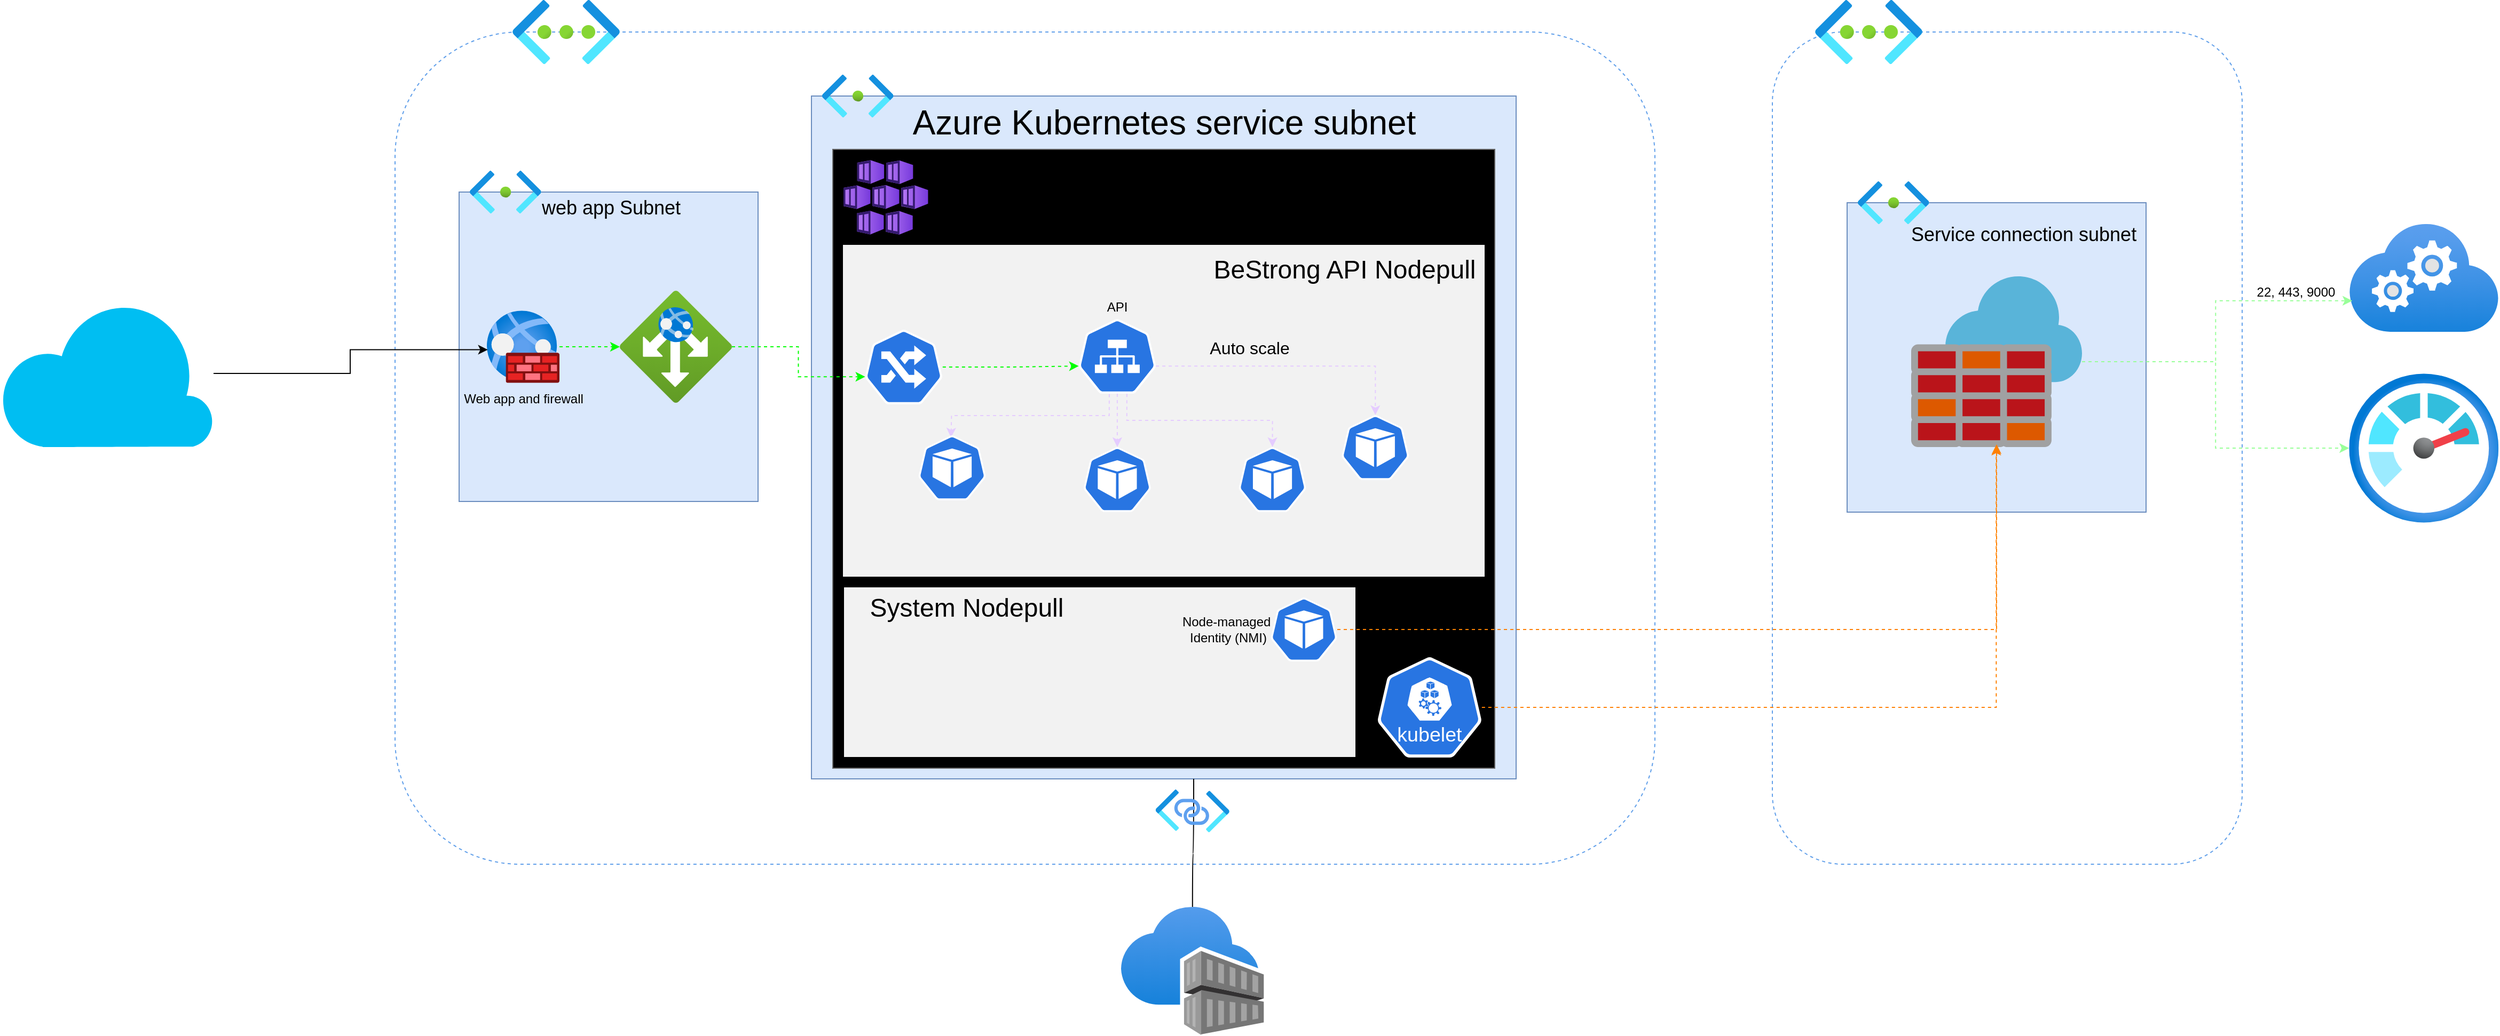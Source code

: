 <mxfile version="24.2.0" type="github">
  <diagram name="Page-1" id="8otom-SP08k95fFq9ZEd">
    <mxGraphModel dx="193700" dy="1023" grid="1" gridSize="10" guides="1" tooltips="1" connect="1" arrows="1" fold="1" page="1" pageScale="1" pageWidth="192000" pageHeight="108000" math="0" shadow="0">
      <root>
        <mxCell id="0" />
        <mxCell id="1" parent="0" />
        <mxCell id="AnmqnCVV4k-eHqJuKPqF-2" value="&amp;nbsp;" style="rounded=1;whiteSpace=wrap;html=1;dashed=1;strokeColor=#62a0ea;glass=0;shadow=0;gradientColor=none;perimeterSpacing=2;movable=0;resizable=0;rotatable=0;deletable=0;editable=0;locked=1;connectable=0;" vertex="1" parent="1">
          <mxGeometry x="270" y="120" width="1180" height="780" as="geometry" />
        </mxCell>
        <mxCell id="AnmqnCVV4k-eHqJuKPqF-5" value="" style="image;aspect=fixed;html=1;points=[];align=center;fontSize=12;image=img/lib/azure2/networking/Virtual_Networks.svg;" vertex="1" parent="1">
          <mxGeometry x="380" y="90" width="100.5" height="60" as="geometry" />
        </mxCell>
        <mxCell id="AnmqnCVV4k-eHqJuKPqF-7" value="" style="rounded=0;whiteSpace=wrap;html=1;strokeColor=#6c8ebf;fillColor=#dae8fc;movable=0;resizable=0;rotatable=0;deletable=0;editable=0;locked=1;connectable=0;" vertex="1" parent="1">
          <mxGeometry x="330" y="270" width="280" height="290" as="geometry" />
        </mxCell>
        <mxCell id="AnmqnCVV4k-eHqJuKPqF-8" value="" style="rounded=0;whiteSpace=wrap;html=1;strokeColor=#6c8ebf;fillColor=#dae8fc;movable=0;resizable=0;rotatable=0;deletable=0;editable=0;locked=1;connectable=0;" vertex="1" parent="1">
          <mxGeometry x="660" y="180" width="660" height="640" as="geometry" />
        </mxCell>
        <mxCell id="AnmqnCVV4k-eHqJuKPqF-9" value="" style="image;aspect=fixed;html=1;points=[];align=center;fontSize=12;image=img/lib/azure2/networking/Subnet.svg;movable=0;resizable=0;rotatable=0;deletable=0;editable=0;locked=1;connectable=0;" vertex="1" parent="1">
          <mxGeometry x="340" y="250" width="66.8" height="40" as="geometry" />
        </mxCell>
        <mxCell id="AnmqnCVV4k-eHqJuKPqF-10" value="" style="image;aspect=fixed;html=1;points=[];align=center;fontSize=12;image=img/lib/azure2/networking/Subnet.svg;movable=0;resizable=0;rotatable=0;deletable=0;editable=0;locked=1;connectable=0;" vertex="1" parent="1">
          <mxGeometry x="670" y="160" width="66.8" height="40" as="geometry" />
        </mxCell>
        <mxCell id="AnmqnCVV4k-eHqJuKPqF-11" value="&lt;font style=&quot;font-size: 18px;&quot;&gt;web app Subnet&lt;/font&gt;" style="text;html=1;align=center;verticalAlign=middle;resizable=0;points=[];autosize=1;strokeColor=none;fillColor=none;fontSize=18;movable=0;rotatable=0;deletable=0;editable=0;locked=1;connectable=0;" vertex="1" parent="1">
          <mxGeometry x="396.8" y="265" width="150" height="40" as="geometry" />
        </mxCell>
        <mxCell id="AnmqnCVV4k-eHqJuKPqF-21" style="edgeStyle=orthogonalEdgeStyle;rounded=0;orthogonalLoop=1;jettySize=auto;html=1;strokeColor=#00FF00;dashed=1;movable=0;resizable=0;rotatable=0;deletable=0;editable=0;locked=1;connectable=0;" edge="1" parent="1" source="AnmqnCVV4k-eHqJuKPqF-13" target="AnmqnCVV4k-eHqJuKPqF-20">
          <mxGeometry relative="1" as="geometry" />
        </mxCell>
        <mxCell id="AnmqnCVV4k-eHqJuKPqF-13" value="" style="image;aspect=fixed;html=1;points=[];align=center;fontSize=12;image=img/lib/azure2/networking/Web_Application_Firewall_Policies_WAF.svg;movable=1;resizable=1;rotatable=1;deletable=1;editable=1;locked=0;connectable=1;" vertex="1" parent="1">
          <mxGeometry x="356" y="381" width="68" height="68" as="geometry" />
        </mxCell>
        <mxCell id="AnmqnCVV4k-eHqJuKPqF-20" value="" style="image;aspect=fixed;html=1;points=[];align=center;fontSize=12;image=img/lib/azure2/networking/Application_Gateways.svg;movable=0;resizable=0;rotatable=0;deletable=0;editable=0;locked=1;connectable=0;" vertex="1" parent="1">
          <mxGeometry x="480.5" y="362.5" width="105" height="105" as="geometry" />
        </mxCell>
        <mxCell id="AnmqnCVV4k-eHqJuKPqF-22" value="Azure Kubernetes service subnet" style="text;html=1;align=center;verticalAlign=middle;resizable=0;points=[];autosize=1;strokeColor=none;fillColor=none;fontSize=32;movable=0;rotatable=0;deletable=0;editable=0;locked=1;connectable=0;" vertex="1" parent="1">
          <mxGeometry x="745" y="180" width="490" height="50" as="geometry" />
        </mxCell>
        <mxCell id="AnmqnCVV4k-eHqJuKPqF-25" value="" style="rounded=0;whiteSpace=wrap;html=1;fillColor=#000000;fontColor=#333333;strokeColor=#666666;movable=0;resizable=0;rotatable=0;deletable=0;editable=0;locked=1;connectable=0;" vertex="1" parent="1">
          <mxGeometry x="680" y="230" width="620" height="580" as="geometry" />
        </mxCell>
        <mxCell id="AnmqnCVV4k-eHqJuKPqF-23" value="" style="image;aspect=fixed;html=1;points=[];align=center;fontSize=12;image=img/lib/azure2/containers/Kubernetes_Services.svg;movable=0;resizable=0;rotatable=0;deletable=0;editable=0;locked=1;connectable=0;" vertex="1" parent="1">
          <mxGeometry x="690" y="240" width="79.33" height="70" as="geometry" />
        </mxCell>
        <mxCell id="AnmqnCVV4k-eHqJuKPqF-28" value="" style="image;aspect=fixed;html=1;points=[];align=center;fontSize=12;image=img/lib/azure2/containers/Container_Registries.svg;movable=0;resizable=0;rotatable=0;deletable=0;editable=0;locked=1;connectable=0;" vertex="1" parent="1">
          <mxGeometry x="950" y="940" width="133.77" height="120" as="geometry" />
        </mxCell>
        <mxCell id="AnmqnCVV4k-eHqJuKPqF-38" style="edgeStyle=orthogonalEdgeStyle;rounded=0;orthogonalLoop=1;jettySize=auto;html=1;curved=1;startArrow=none;startFill=0;endArrow=none;endFill=0;movable=0;resizable=0;rotatable=0;deletable=0;editable=0;locked=1;connectable=0;" edge="1" parent="1" source="AnmqnCVV4k-eHqJuKPqF-28">
          <mxGeometry relative="1" as="geometry">
            <mxPoint x="1018" y="820" as="targetPoint" />
            <Array as="points">
              <mxPoint x="1017" y="890" />
              <mxPoint x="1018" y="890" />
            </Array>
          </mxGeometry>
        </mxCell>
        <mxCell id="AnmqnCVV4k-eHqJuKPqF-32" value="" style="image;aspect=fixed;html=1;points=[];align=center;fontSize=12;image=img/lib/azure2/networking/Private_Link_Service.svg;movable=0;resizable=0;rotatable=0;deletable=0;editable=0;locked=1;connectable=0;" vertex="1" parent="1">
          <mxGeometry x="982.38" y="830" width="69" height="40" as="geometry" />
        </mxCell>
        <mxCell id="AnmqnCVV4k-eHqJuKPqF-41" value="" style="rounded=0;whiteSpace=wrap;html=1;fillColor=#f2f2f2;strokeColor=#F2F2F2;movable=1;resizable=1;rotatable=1;deletable=1;editable=1;locked=0;connectable=1;" vertex="1" parent="1">
          <mxGeometry x="690" y="320" width="600" height="310" as="geometry" />
        </mxCell>
        <mxCell id="AnmqnCVV4k-eHqJuKPqF-42" value="" style="aspect=fixed;sketch=0;html=1;dashed=0;whitespace=wrap;fillColor=#2875E2;strokeColor=#ffffff;points=[[0.005,0.63,0],[0.1,0.2,0],[0.9,0.2,0],[0.5,0,0],[0.995,0.63,0],[0.72,0.99,0],[0.5,1,0],[0.28,0.99,0]];shape=mxgraph.kubernetes.icon2;prIcon=ing" vertex="1" parent="1">
          <mxGeometry x="710" y="399" width="72.92" height="70" as="geometry" />
        </mxCell>
        <mxCell id="AnmqnCVV4k-eHqJuKPqF-45" style="edgeStyle=orthogonalEdgeStyle;rounded=0;orthogonalLoop=1;jettySize=auto;html=1;entryX=0.005;entryY=0.63;entryDx=0;entryDy=0;entryPerimeter=0;strokeColor=#00FF00;dashed=1;movable=0;resizable=0;rotatable=0;deletable=0;editable=0;locked=1;connectable=0;" edge="1" parent="1" source="AnmqnCVV4k-eHqJuKPqF-20" target="AnmqnCVV4k-eHqJuKPqF-42">
          <mxGeometry relative="1" as="geometry" />
        </mxCell>
        <mxCell id="AnmqnCVV4k-eHqJuKPqF-52" style="edgeStyle=orthogonalEdgeStyle;rounded=0;orthogonalLoop=1;jettySize=auto;html=1;exitX=0.623;exitY=1.001;exitDx=0;exitDy=0;exitPerimeter=0;entryX=0.5;entryY=0;entryDx=0;entryDy=0;entryPerimeter=0;dashed=1;strokeColor=#E5CCFF;" edge="1" parent="1" source="AnmqnCVV4k-eHqJuKPqF-46" target="AnmqnCVV4k-eHqJuKPqF-115">
          <mxGeometry relative="1" as="geometry">
            <mxPoint x="1097.533" y="500" as="targetPoint" />
          </mxGeometry>
        </mxCell>
        <mxCell id="AnmqnCVV4k-eHqJuKPqF-46" value="" style="aspect=fixed;sketch=0;html=1;dashed=0;whitespace=wrap;fillColor=#2875E2;strokeColor=#ffffff;points=[[0.005,0.63,0],[0.1,0.2,0],[0.9,0.2,0],[0.5,0,0],[0.995,0.63,0],[0.72,0.99,0],[0.5,1,0],[0.28,0.99,0]];shape=mxgraph.kubernetes.icon2;prIcon=svc" vertex="1" parent="1">
          <mxGeometry x="910" y="389" width="72.92" height="70" as="geometry" />
        </mxCell>
        <mxCell id="AnmqnCVV4k-eHqJuKPqF-47" style="edgeStyle=orthogonalEdgeStyle;rounded=0;orthogonalLoop=1;jettySize=auto;html=1;entryX=0.005;entryY=0.63;entryDx=0;entryDy=0;entryPerimeter=0;strokeColor=#00FF00;dashed=1;" edge="1" parent="1" source="AnmqnCVV4k-eHqJuKPqF-42" target="AnmqnCVV4k-eHqJuKPqF-46">
          <mxGeometry relative="1" as="geometry" />
        </mxCell>
        <mxCell id="AnmqnCVV4k-eHqJuKPqF-51" style="edgeStyle=orthogonalEdgeStyle;rounded=0;orthogonalLoop=1;jettySize=auto;html=1;entryX=0.5;entryY=0;entryDx=0;entryDy=0;entryPerimeter=0;dashed=1;strokeColor=#E5CCFF;" edge="1" parent="1" source="AnmqnCVV4k-eHqJuKPqF-46" target="AnmqnCVV4k-eHqJuKPqF-114">
          <mxGeometry relative="1" as="geometry">
            <mxPoint x="946.46" y="500" as="targetPoint" />
          </mxGeometry>
        </mxCell>
        <mxCell id="AnmqnCVV4k-eHqJuKPqF-53" style="edgeStyle=orthogonalEdgeStyle;rounded=0;orthogonalLoop=1;jettySize=auto;html=1;entryX=0.5;entryY=0;entryDx=0;entryDy=0;entryPerimeter=0;exitX=0.397;exitY=1.005;exitDx=0;exitDy=0;exitPerimeter=0;dashed=1;strokeColor=#E5CCFF;" edge="1" parent="1" source="AnmqnCVV4k-eHqJuKPqF-46">
          <mxGeometry relative="1" as="geometry">
            <mxPoint x="790.73" y="500" as="targetPoint" />
          </mxGeometry>
        </mxCell>
        <mxCell id="AnmqnCVV4k-eHqJuKPqF-84" value="Auto scale" style="text;html=1;align=center;verticalAlign=middle;resizable=0;points=[];autosize=1;strokeColor=none;fillColor=none;fontSize=16;" vertex="1" parent="1">
          <mxGeometry x="1020" y="401" width="100" height="30" as="geometry" />
        </mxCell>
        <mxCell id="AnmqnCVV4k-eHqJuKPqF-86" value="BeStrong API Nodepull" style="text;html=1;align=center;verticalAlign=middle;resizable=0;points=[];autosize=1;strokeColor=none;fillColor=none;fontSize=24;" vertex="1" parent="1">
          <mxGeometry x="1023.77" y="322.5" width="270" height="40" as="geometry" />
        </mxCell>
        <mxCell id="AnmqnCVV4k-eHqJuKPqF-87" value="" style="rounded=0;whiteSpace=wrap;html=1;fillColor=#F2F2F2;" vertex="1" parent="1">
          <mxGeometry x="690" y="640" width="480" height="160" as="geometry" />
        </mxCell>
        <mxCell id="AnmqnCVV4k-eHqJuKPqF-88" value="Web app and firewall" style="text;html=1;align=center;verticalAlign=middle;resizable=0;points=[];autosize=1;strokeColor=none;fillColor=none;movable=0;rotatable=0;deletable=0;editable=0;locked=1;connectable=0;" vertex="1" parent="1">
          <mxGeometry x="320" y="449" width="140" height="30" as="geometry" />
        </mxCell>
        <mxCell id="AnmqnCVV4k-eHqJuKPqF-90" value="" style="aspect=fixed;sketch=0;html=1;dashed=0;whitespace=wrap;fillColor=#2875E2;strokeColor=#ffffff;points=[[0.005,0.63,0],[0.1,0.2,0],[0.9,0.2,0],[0.5,0,0],[0.995,0.63,0],[0.72,0.99,0],[0.5,1,0],[0.28,0.99,0]];shape=mxgraph.kubernetes.icon2;prIcon=pod" vertex="1" parent="1">
          <mxGeometry x="1090" y="650" width="62.5" height="60" as="geometry" />
        </mxCell>
        <mxCell id="AnmqnCVV4k-eHqJuKPqF-91" value="&lt;div&gt;Node-managed&amp;nbsp;&lt;/div&gt;&lt;div&gt;Identity (NMI)&lt;br&gt;&lt;/div&gt;" style="text;html=1;align=center;verticalAlign=middle;resizable=0;points=[];autosize=1;strokeColor=none;fillColor=none;" vertex="1" parent="1">
          <mxGeometry x="995" y="660" width="110" height="40" as="geometry" />
        </mxCell>
        <mxCell id="AnmqnCVV4k-eHqJuKPqF-93" value="System Nodepull" style="text;html=1;align=center;verticalAlign=middle;resizable=0;points=[];autosize=1;strokeColor=none;fillColor=none;fontSize=24;" vertex="1" parent="1">
          <mxGeometry x="705" y="640" width="200" height="40" as="geometry" />
        </mxCell>
        <mxCell id="AnmqnCVV4k-eHqJuKPqF-94" value="" style="aspect=fixed;sketch=0;html=1;dashed=0;whitespace=wrap;fillColor=#2875E2;strokeColor=#ffffff;points=[[0.005,0.63,0],[0.1,0.2,0],[0.9,0.2,0],[0.5,0,0],[0.995,0.63,0],[0.72,0.99,0],[0.5,1,0],[0.28,0.99,0]];shape=mxgraph.kubernetes.icon2;kubernetesLabel=1;prIcon=kubelet" vertex="1" parent="1">
          <mxGeometry x="1190" y="706" width="97.92" height="94" as="geometry" />
        </mxCell>
        <mxCell id="AnmqnCVV4k-eHqJuKPqF-96" value="&amp;nbsp;" style="rounded=1;whiteSpace=wrap;html=1;dashed=1;strokeColor=#62a0ea;glass=0;shadow=0;gradientColor=none;perimeterSpacing=2;movable=0;resizable=0;rotatable=0;deletable=0;editable=0;locked=1;connectable=0;" vertex="1" parent="1">
          <mxGeometry x="1560" y="120" width="440" height="780" as="geometry" />
        </mxCell>
        <mxCell id="AnmqnCVV4k-eHqJuKPqF-97" value="" style="image;aspect=fixed;html=1;points=[];align=center;fontSize=12;image=img/lib/azure2/networking/Virtual_Networks.svg;movable=0;resizable=0;rotatable=0;deletable=0;editable=0;locked=1;connectable=0;" vertex="1" parent="1">
          <mxGeometry x="1600" y="90" width="100.5" height="60" as="geometry" />
        </mxCell>
        <mxCell id="AnmqnCVV4k-eHqJuKPqF-99" value="" style="rounded=0;whiteSpace=wrap;html=1;strokeColor=#6c8ebf;fillColor=#dae8fc;" vertex="1" parent="1">
          <mxGeometry x="1630" y="280" width="280" height="290" as="geometry" />
        </mxCell>
        <mxCell id="AnmqnCVV4k-eHqJuKPqF-100" value="" style="image;aspect=fixed;html=1;points=[];align=center;fontSize=12;image=img/lib/azure2/networking/Subnet.svg;" vertex="1" parent="1">
          <mxGeometry x="1640" y="260" width="66.8" height="40" as="geometry" />
        </mxCell>
        <mxCell id="AnmqnCVV4k-eHqJuKPqF-120" style="edgeStyle=orthogonalEdgeStyle;rounded=0;orthogonalLoop=1;jettySize=auto;html=1;dashed=1;strokeColor=#99FF99;" edge="1" parent="1" source="AnmqnCVV4k-eHqJuKPqF-98" target="AnmqnCVV4k-eHqJuKPqF-112">
          <mxGeometry relative="1" as="geometry" />
        </mxCell>
        <mxCell id="AnmqnCVV4k-eHqJuKPqF-98" value="" style="image;sketch=0;aspect=fixed;html=1;points=[];align=center;fontSize=12;image=img/lib/mscae/Azure_Firewall.svg;" vertex="1" parent="1">
          <mxGeometry x="1690" y="349" width="160" height="160" as="geometry" />
        </mxCell>
        <mxCell id="AnmqnCVV4k-eHqJuKPqF-105" style="edgeStyle=orthogonalEdgeStyle;rounded=0;orthogonalLoop=1;jettySize=auto;html=1;entryX=0.498;entryY=0.992;entryDx=0;entryDy=0;entryPerimeter=0;dashed=1;strokeColor=#FF8000;" edge="1" parent="1" source="AnmqnCVV4k-eHqJuKPqF-94" target="AnmqnCVV4k-eHqJuKPqF-98">
          <mxGeometry relative="1" as="geometry" />
        </mxCell>
        <mxCell id="AnmqnCVV4k-eHqJuKPqF-110" style="edgeStyle=orthogonalEdgeStyle;rounded=0;orthogonalLoop=1;jettySize=auto;html=1;entryX=0.5;entryY=0.984;entryDx=0;entryDy=0;entryPerimeter=0;dashed=1;strokeColor=#FF8000;" edge="1" parent="1" source="AnmqnCVV4k-eHqJuKPqF-90" target="AnmqnCVV4k-eHqJuKPqF-98">
          <mxGeometry relative="1" as="geometry" />
        </mxCell>
        <mxCell id="AnmqnCVV4k-eHqJuKPqF-111" value="" style="image;aspect=fixed;html=1;points=[];align=center;fontSize=12;image=img/lib/azure2/compute/Cloud_Services_Classic.svg;" vertex="1" parent="1">
          <mxGeometry x="2100.3" y="300" width="139.85" height="101" as="geometry" />
        </mxCell>
        <mxCell id="AnmqnCVV4k-eHqJuKPqF-112" value="" style="image;aspect=fixed;html=1;points=[];align=center;fontSize=12;image=img/lib/azure2/management_governance/Monitor.svg;" vertex="1" parent="1">
          <mxGeometry x="2100.15" y="440" width="140" height="140" as="geometry" />
        </mxCell>
        <mxCell id="AnmqnCVV4k-eHqJuKPqF-113" value="" style="aspect=fixed;sketch=0;html=1;dashed=0;whitespace=wrap;fillColor=#2875E2;strokeColor=#ffffff;points=[[0.005,0.63,0],[0.1,0.2,0],[0.9,0.2,0],[0.5,0,0],[0.995,0.63,0],[0.72,0.99,0],[0.5,1,0],[0.28,0.99,0]];shape=mxgraph.kubernetes.icon2;prIcon=pod" vertex="1" parent="1">
          <mxGeometry x="760" y="498" width="63.54" height="61" as="geometry" />
        </mxCell>
        <mxCell id="AnmqnCVV4k-eHqJuKPqF-114" value="" style="aspect=fixed;sketch=0;html=1;dashed=0;whitespace=wrap;fillColor=#2875E2;strokeColor=#ffffff;points=[[0.005,0.63,0],[0.1,0.2,0],[0.9,0.2,0],[0.5,0,0],[0.995,0.63,0],[0.72,0.99,0],[0.5,1,0],[0.28,0.99,0]];shape=mxgraph.kubernetes.icon2;prIcon=pod" vertex="1" parent="1">
          <mxGeometry x="914.69" y="509" width="63.54" height="61" as="geometry" />
        </mxCell>
        <mxCell id="AnmqnCVV4k-eHqJuKPqF-115" value="" style="aspect=fixed;sketch=0;html=1;dashed=0;whitespace=wrap;fillColor=#2875E2;strokeColor=#ffffff;points=[[0.005,0.63,0],[0.1,0.2,0],[0.9,0.2,0],[0.5,0,0],[0.995,0.63,0],[0.72,0.99,0],[0.5,1,0],[0.28,0.99,0]];shape=mxgraph.kubernetes.icon2;prIcon=pod" vertex="1" parent="1">
          <mxGeometry x="1060" y="509" width="63.54" height="61" as="geometry" />
        </mxCell>
        <mxCell id="AnmqnCVV4k-eHqJuKPqF-117" value="&lt;div&gt;API&lt;br&gt;&lt;/div&gt;" style="text;html=1;align=center;verticalAlign=middle;resizable=0;points=[];autosize=1;strokeColor=none;fillColor=none;" vertex="1" parent="1">
          <mxGeometry x="926.46" y="362.5" width="40" height="30" as="geometry" />
        </mxCell>
        <mxCell id="AnmqnCVV4k-eHqJuKPqF-119" style="edgeStyle=orthogonalEdgeStyle;rounded=0;orthogonalLoop=1;jettySize=auto;html=1;entryX=0.02;entryY=0.712;entryDx=0;entryDy=0;entryPerimeter=0;dashed=1;strokeColor=#99FF99;" edge="1" parent="1" source="AnmqnCVV4k-eHqJuKPqF-98" target="AnmqnCVV4k-eHqJuKPqF-111">
          <mxGeometry relative="1" as="geometry" />
        </mxCell>
        <mxCell id="AnmqnCVV4k-eHqJuKPqF-122" value="&lt;div&gt;Service connection subnet&lt;/div&gt;" style="text;html=1;align=center;verticalAlign=middle;resizable=0;points=[];autosize=1;strokeColor=none;fillColor=none;fontSize=18;" vertex="1" parent="1">
          <mxGeometry x="1680" y="290" width="230" height="40" as="geometry" />
        </mxCell>
        <mxCell id="AnmqnCVV4k-eHqJuKPqF-123" value="22, 443, 9000 " style="text;html=1;align=center;verticalAlign=middle;resizable=0;points=[];autosize=1;strokeColor=none;fillColor=none;" vertex="1" parent="1">
          <mxGeometry x="2000" y="349" width="100" height="30" as="geometry" />
        </mxCell>
        <mxCell id="AnmqnCVV4k-eHqJuKPqF-124" style="edgeStyle=orthogonalEdgeStyle;rounded=0;orthogonalLoop=1;jettySize=auto;html=1;exitX=0.995;exitY=0.63;exitDx=0;exitDy=0;exitPerimeter=0;entryX=0.5;entryY=0;entryDx=0;entryDy=0;entryPerimeter=0;dashed=1;strokeColor=#E5CCFF;" edge="1" parent="1" target="AnmqnCVV4k-eHqJuKPqF-125" source="AnmqnCVV4k-eHqJuKPqF-46">
          <mxGeometry relative="1" as="geometry">
            <mxPoint x="1051.38" y="429" as="sourcePoint" />
            <mxPoint x="1193.913" y="470" as="targetPoint" />
          </mxGeometry>
        </mxCell>
        <mxCell id="AnmqnCVV4k-eHqJuKPqF-125" value="" style="aspect=fixed;sketch=0;html=1;dashed=0;whitespace=wrap;fillColor=#2875E2;strokeColor=#ffffff;points=[[0.005,0.63,0],[0.1,0.2,0],[0.9,0.2,0],[0.5,0,0],[0.995,0.63,0],[0.72,0.99,0],[0.5,1,0],[0.28,0.99,0]];shape=mxgraph.kubernetes.icon2;prIcon=pod" vertex="1" parent="1">
          <mxGeometry x="1156.38" y="479" width="63.54" height="61" as="geometry" />
        </mxCell>
        <mxCell id="AnmqnCVV4k-eHqJuKPqF-126" value="&amp;nbsp;" style="text;whiteSpace=wrap;html=1;" vertex="1" parent="1">
          <mxGeometry x="660" y="230" width="40" height="40" as="geometry" />
        </mxCell>
        <mxCell id="AnmqnCVV4k-eHqJuKPqF-128" value="" style="verticalLabelPosition=bottom;html=1;verticalAlign=top;align=center;strokeColor=none;fillColor=#00BEF2;shape=mxgraph.azure.cloud;" vertex="1" parent="1">
          <mxGeometry x="-100" y="371" width="200" height="138" as="geometry" />
        </mxCell>
        <mxCell id="AnmqnCVV4k-eHqJuKPqF-131" style="edgeStyle=orthogonalEdgeStyle;rounded=0;orthogonalLoop=1;jettySize=auto;html=1;entryX=0.012;entryY=0.541;entryDx=0;entryDy=0;entryPerimeter=0;" edge="1" parent="1" source="AnmqnCVV4k-eHqJuKPqF-128" target="AnmqnCVV4k-eHqJuKPqF-13">
          <mxGeometry relative="1" as="geometry" />
        </mxCell>
      </root>
    </mxGraphModel>
  </diagram>
</mxfile>
